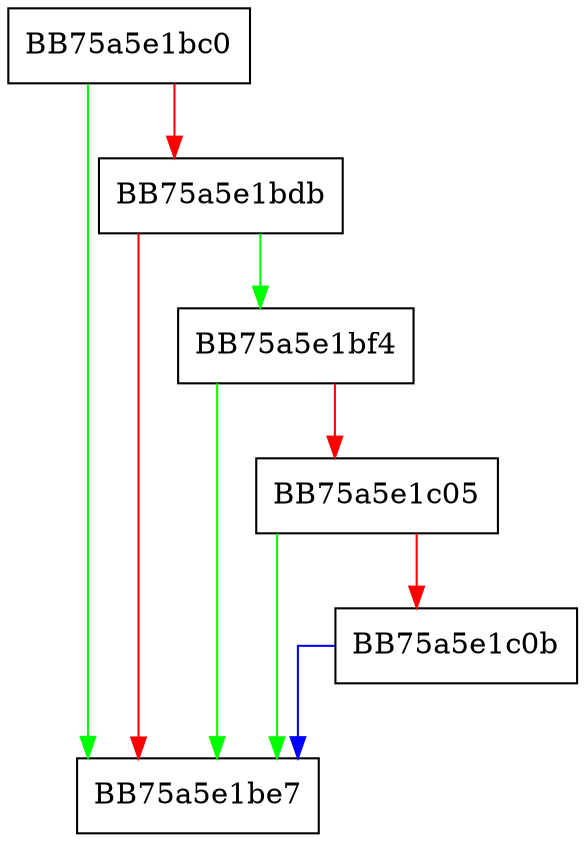 digraph sigroutine_scanfile {
  node [shape="box"];
  graph [splines=ortho];
  BB75a5e1bc0 -> BB75a5e1be7 [color="green"];
  BB75a5e1bc0 -> BB75a5e1bdb [color="red"];
  BB75a5e1bdb -> BB75a5e1bf4 [color="green"];
  BB75a5e1bdb -> BB75a5e1be7 [color="red"];
  BB75a5e1bf4 -> BB75a5e1be7 [color="green"];
  BB75a5e1bf4 -> BB75a5e1c05 [color="red"];
  BB75a5e1c05 -> BB75a5e1be7 [color="green"];
  BB75a5e1c05 -> BB75a5e1c0b [color="red"];
  BB75a5e1c0b -> BB75a5e1be7 [color="blue"];
}